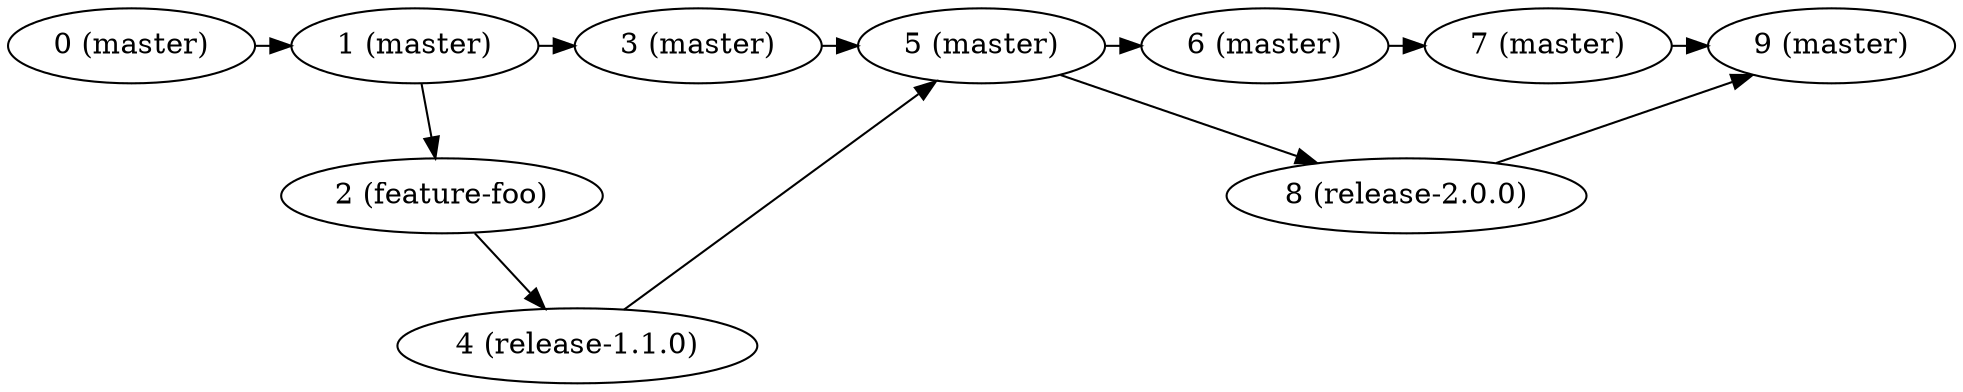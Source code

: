 digraph gitversionexample {
    a -> b -> z -> c;
    b -> d;
    d -> q;
    q -> c;
    c -> y -> e -> f;
    c -> g;
    g -> f;

    a [label="0 (master)"]
    b [label="1 (master)"]
    z [label="3 (master)"]
    q [label="4 (release-1.1.0)"]
    c [label="5 (master)"]
    d [label="2 (feature-foo)"]
    y [label="6 (master)"]
    e [label="7 (master)"]
    f [label="9 (master)"]
    g [label="8 (release-2.0.0)"]

    {rank=same; a b z c y e f}
    {rank=same; d g}
}